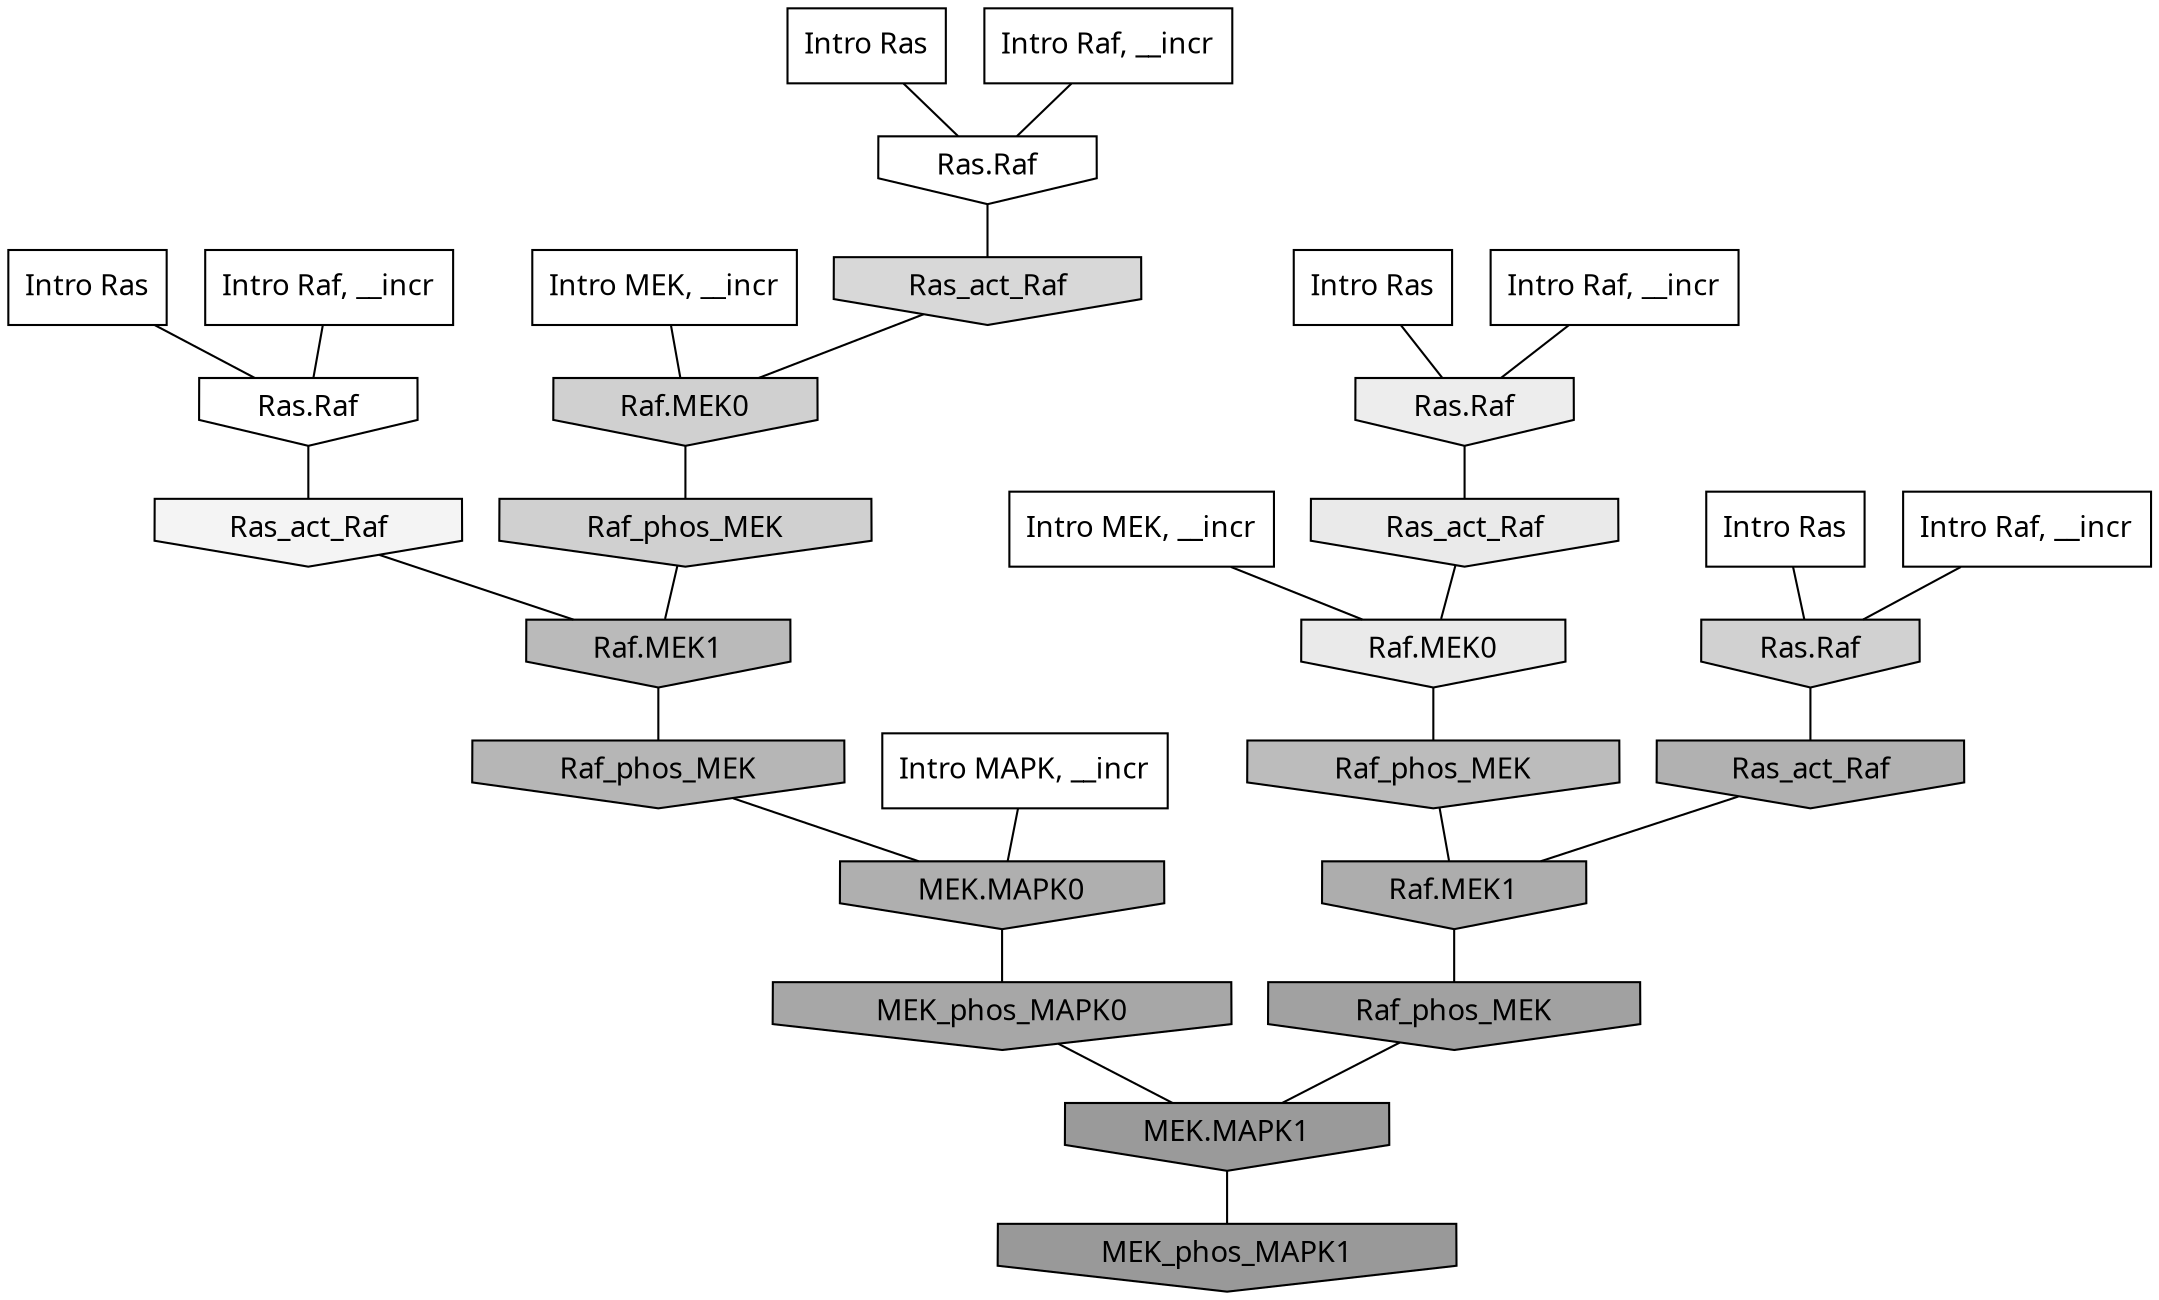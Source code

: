 digraph G{
  rankdir="TB";
  ranksep=0.30;
  node [fontname="CMU Serif"];
  edge [fontname="CMU Serif"];
  
  2 [label="Intro Ras", shape=rectangle, style=filled, fillcolor="0.000 0.000 1.000"]
  
  3 [label="Intro Ras", shape=rectangle, style=filled, fillcolor="0.000 0.000 1.000"]
  
  27 [label="Intro Ras", shape=rectangle, style=filled, fillcolor="0.000 0.000 1.000"]
  
  77 [label="Intro Ras", shape=rectangle, style=filled, fillcolor="0.000 0.000 1.000"]
  
  216 [label="Intro Raf, __incr", shape=rectangle, style=filled, fillcolor="0.000 0.000 1.000"]
  
  550 [label="Intro Raf, __incr", shape=rectangle, style=filled, fillcolor="0.000 0.000 1.000"]
  
  658 [label="Intro Raf, __incr", shape=rectangle, style=filled, fillcolor="0.000 0.000 1.000"]
  
  681 [label="Intro Raf, __incr", shape=rectangle, style=filled, fillcolor="0.000 0.000 1.000"]
  
  1718 [label="Intro MEK, __incr", shape=rectangle, style=filled, fillcolor="0.000 0.000 1.000"]
  
  1865 [label="Intro MEK, __incr", shape=rectangle, style=filled, fillcolor="0.000 0.000 1.000"]
  
  2862 [label="Intro MAPK, __incr", shape=rectangle, style=filled, fillcolor="0.000 0.000 1.000"]
  
  3273 [label="Ras.Raf", shape=invhouse, style=filled, fillcolor="0.000 0.000 1.000"]
  
  3322 [label="Ras.Raf", shape=invhouse, style=filled, fillcolor="0.000 0.000 0.998"]
  
  3560 [label="Ras_act_Raf", shape=invhouse, style=filled, fillcolor="0.000 0.000 0.955"]
  
  3834 [label="Ras.Raf", shape=invhouse, style=filled, fillcolor="0.000 0.000 0.926"]
  
  3944 [label="Ras_act_Raf", shape=invhouse, style=filled, fillcolor="0.000 0.000 0.917"]
  
  3947 [label="Raf.MEK0", shape=invhouse, style=filled, fillcolor="0.000 0.000 0.917"]
  
  4925 [label="Ras_act_Raf", shape=invhouse, style=filled, fillcolor="0.000 0.000 0.845"]
  
  5280 [label="Ras.Raf", shape=invhouse, style=filled, fillcolor="0.000 0.000 0.819"]
  
  5353 [label="Raf.MEK0", shape=invhouse, style=filled, fillcolor="0.000 0.000 0.816"]
  
  5367 [label="Raf_phos_MEK", shape=invhouse, style=filled, fillcolor="0.000 0.000 0.815"]
  
  6712 [label="Raf_phos_MEK", shape=invhouse, style=filled, fillcolor="0.000 0.000 0.738"]
  
  6983 [label="Raf.MEK1", shape=invhouse, style=filled, fillcolor="0.000 0.000 0.727"]
  
  7377 [label="Raf_phos_MEK", shape=invhouse, style=filled, fillcolor="0.000 0.000 0.712"]
  
  7883 [label="Ras_act_Raf", shape=invhouse, style=filled, fillcolor="0.000 0.000 0.694"]
  
  8129 [label="MEK.MAPK0", shape=invhouse, style=filled, fillcolor="0.000 0.000 0.686"]
  
  8353 [label="Raf.MEK1", shape=invhouse, style=filled, fillcolor="0.000 0.000 0.678"]
  
  9005 [label="MEK_phos_MAPK0", shape=invhouse, style=filled, fillcolor="0.000 0.000 0.655"]
  
  10001 [label="Raf_phos_MEK", shape=invhouse, style=filled, fillcolor="0.000 0.000 0.630"]
  
  11139 [label="MEK.MAPK1", shape=invhouse, style=filled, fillcolor="0.000 0.000 0.602"]
  
  11252 [label="MEK_phos_MAPK1", shape=invhouse, style=filled, fillcolor="0.000 0.000 0.600"]
  
  
  11139 -> 11252 [dir=none, color="0.000 0.000 0.000"] 
  10001 -> 11139 [dir=none, color="0.000 0.000 0.000"] 
  9005 -> 11139 [dir=none, color="0.000 0.000 0.000"] 
  8353 -> 10001 [dir=none, color="0.000 0.000 0.000"] 
  8129 -> 9005 [dir=none, color="0.000 0.000 0.000"] 
  7883 -> 8353 [dir=none, color="0.000 0.000 0.000"] 
  7377 -> 8129 [dir=none, color="0.000 0.000 0.000"] 
  6983 -> 7377 [dir=none, color="0.000 0.000 0.000"] 
  6712 -> 8353 [dir=none, color="0.000 0.000 0.000"] 
  5367 -> 6983 [dir=none, color="0.000 0.000 0.000"] 
  5353 -> 5367 [dir=none, color="0.000 0.000 0.000"] 
  5280 -> 7883 [dir=none, color="0.000 0.000 0.000"] 
  4925 -> 5353 [dir=none, color="0.000 0.000 0.000"] 
  3947 -> 6712 [dir=none, color="0.000 0.000 0.000"] 
  3944 -> 3947 [dir=none, color="0.000 0.000 0.000"] 
  3834 -> 3944 [dir=none, color="0.000 0.000 0.000"] 
  3560 -> 6983 [dir=none, color="0.000 0.000 0.000"] 
  3322 -> 3560 [dir=none, color="0.000 0.000 0.000"] 
  3273 -> 4925 [dir=none, color="0.000 0.000 0.000"] 
  2862 -> 8129 [dir=none, color="0.000 0.000 0.000"] 
  1865 -> 3947 [dir=none, color="0.000 0.000 0.000"] 
  1718 -> 5353 [dir=none, color="0.000 0.000 0.000"] 
  681 -> 3834 [dir=none, color="0.000 0.000 0.000"] 
  658 -> 5280 [dir=none, color="0.000 0.000 0.000"] 
  550 -> 3322 [dir=none, color="0.000 0.000 0.000"] 
  216 -> 3273 [dir=none, color="0.000 0.000 0.000"] 
  77 -> 3273 [dir=none, color="0.000 0.000 0.000"] 
  27 -> 5280 [dir=none, color="0.000 0.000 0.000"] 
  3 -> 3834 [dir=none, color="0.000 0.000 0.000"] 
  2 -> 3322 [dir=none, color="0.000 0.000 0.000"] 
  
  }
